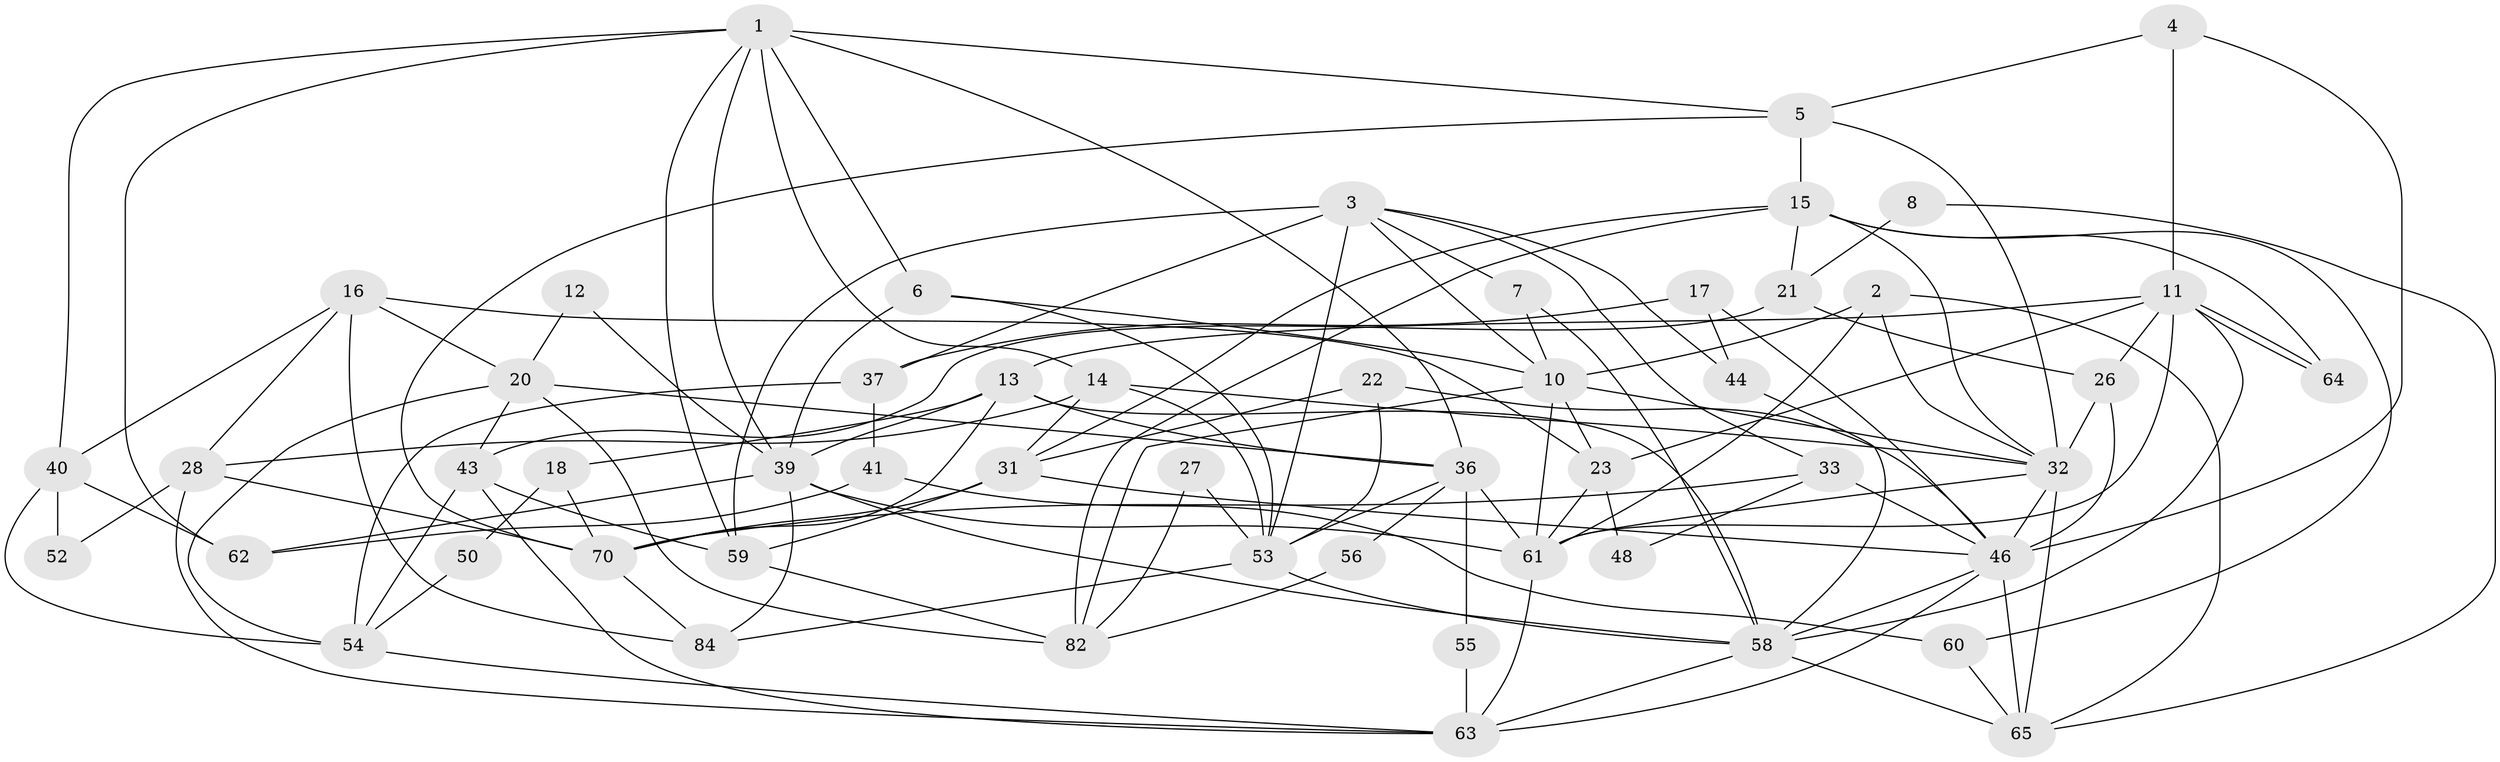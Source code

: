 // original degree distribution, {6: 0.07058823529411765, 3: 0.23529411764705882, 4: 0.2823529411764706, 2: 0.16470588235294117, 5: 0.17647058823529413, 9: 0.011764705882352941, 7: 0.047058823529411764, 8: 0.011764705882352941}
// Generated by graph-tools (version 1.1) at 2025/41/03/06/25 10:41:57]
// undirected, 53 vertices, 131 edges
graph export_dot {
graph [start="1"]
  node [color=gray90,style=filled];
  1 [super="+29"];
  2 [super="+9"];
  3 [super="+30"];
  4;
  5 [super="+35"];
  6;
  7;
  8;
  10 [super="+19"];
  11 [super="+68"];
  12;
  13 [super="+75"];
  14 [super="+57"];
  15 [super="+25"];
  16 [super="+78"];
  17 [super="+49"];
  18;
  20;
  21 [super="+47"];
  22;
  23 [super="+24"];
  26;
  27;
  28 [super="+67"];
  31 [super="+42"];
  32 [super="+34"];
  33;
  36 [super="+38"];
  37;
  39 [super="+66"];
  40 [super="+76"];
  41 [super="+80"];
  43 [super="+45"];
  44;
  46 [super="+51"];
  48;
  50;
  52;
  53 [super="+85"];
  54 [super="+71"];
  55;
  56;
  58 [super="+79"];
  59 [super="+77"];
  60 [super="+69"];
  61 [super="+74"];
  62;
  63 [super="+81"];
  64;
  65 [super="+72"];
  70 [super="+73"];
  82 [super="+83"];
  84;
  1 -- 14 [weight=2];
  1 -- 39;
  1 -- 6;
  1 -- 62;
  1 -- 36;
  1 -- 40;
  1 -- 5;
  1 -- 59;
  2 -- 65;
  2 -- 32;
  2 -- 10;
  2 -- 61;
  3 -- 44;
  3 -- 7;
  3 -- 53;
  3 -- 33;
  3 -- 37;
  3 -- 10;
  3 -- 59;
  4 -- 46;
  4 -- 11;
  4 -- 5;
  5 -- 15;
  5 -- 32;
  5 -- 70;
  6 -- 10;
  6 -- 39;
  6 -- 53;
  7 -- 58;
  7 -- 10;
  8 -- 65;
  8 -- 21;
  10 -- 32;
  10 -- 82;
  10 -- 23 [weight=2];
  10 -- 61;
  11 -- 64;
  11 -- 64;
  11 -- 26;
  11 -- 58;
  11 -- 61;
  11 -- 13;
  11 -- 23;
  12 -- 39;
  12 -- 20;
  13 -- 18;
  13 -- 58;
  13 -- 36;
  13 -- 39;
  13 -- 70;
  14 -- 31;
  14 -- 53;
  14 -- 32;
  14 -- 28;
  15 -- 21;
  15 -- 82;
  15 -- 60;
  15 -- 32;
  15 -- 64;
  15 -- 31;
  16 -- 23;
  16 -- 28;
  16 -- 40;
  16 -- 20;
  16 -- 84;
  17 -- 37;
  17 -- 44;
  17 -- 46;
  18 -- 50;
  18 -- 70;
  20 -- 82;
  20 -- 36;
  20 -- 54;
  20 -- 43;
  21 -- 26;
  21 -- 43;
  22 -- 46;
  22 -- 31;
  22 -- 53;
  23 -- 61;
  23 -- 48;
  26 -- 46;
  26 -- 32;
  27 -- 82;
  27 -- 53;
  28 -- 70;
  28 -- 52;
  28 -- 63;
  31 -- 70;
  31 -- 59;
  31 -- 46;
  32 -- 65;
  32 -- 46;
  32 -- 61;
  33 -- 48;
  33 -- 46;
  33 -- 70;
  36 -- 56;
  36 -- 55;
  36 -- 61;
  36 -- 53;
  37 -- 41 [weight=2];
  37 -- 54;
  39 -- 61;
  39 -- 62;
  39 -- 84;
  39 -- 58;
  40 -- 54;
  40 -- 52;
  40 -- 62;
  41 -- 60;
  41 -- 62;
  43 -- 54;
  43 -- 63;
  43 -- 59;
  44 -- 58;
  46 -- 63;
  46 -- 58;
  46 -- 65;
  50 -- 54;
  53 -- 84;
  53 -- 58;
  54 -- 63;
  55 -- 63;
  56 -- 82;
  58 -- 65;
  58 -- 63;
  59 -- 82 [weight=2];
  60 -- 65 [weight=2];
  61 -- 63;
  70 -- 84;
}
